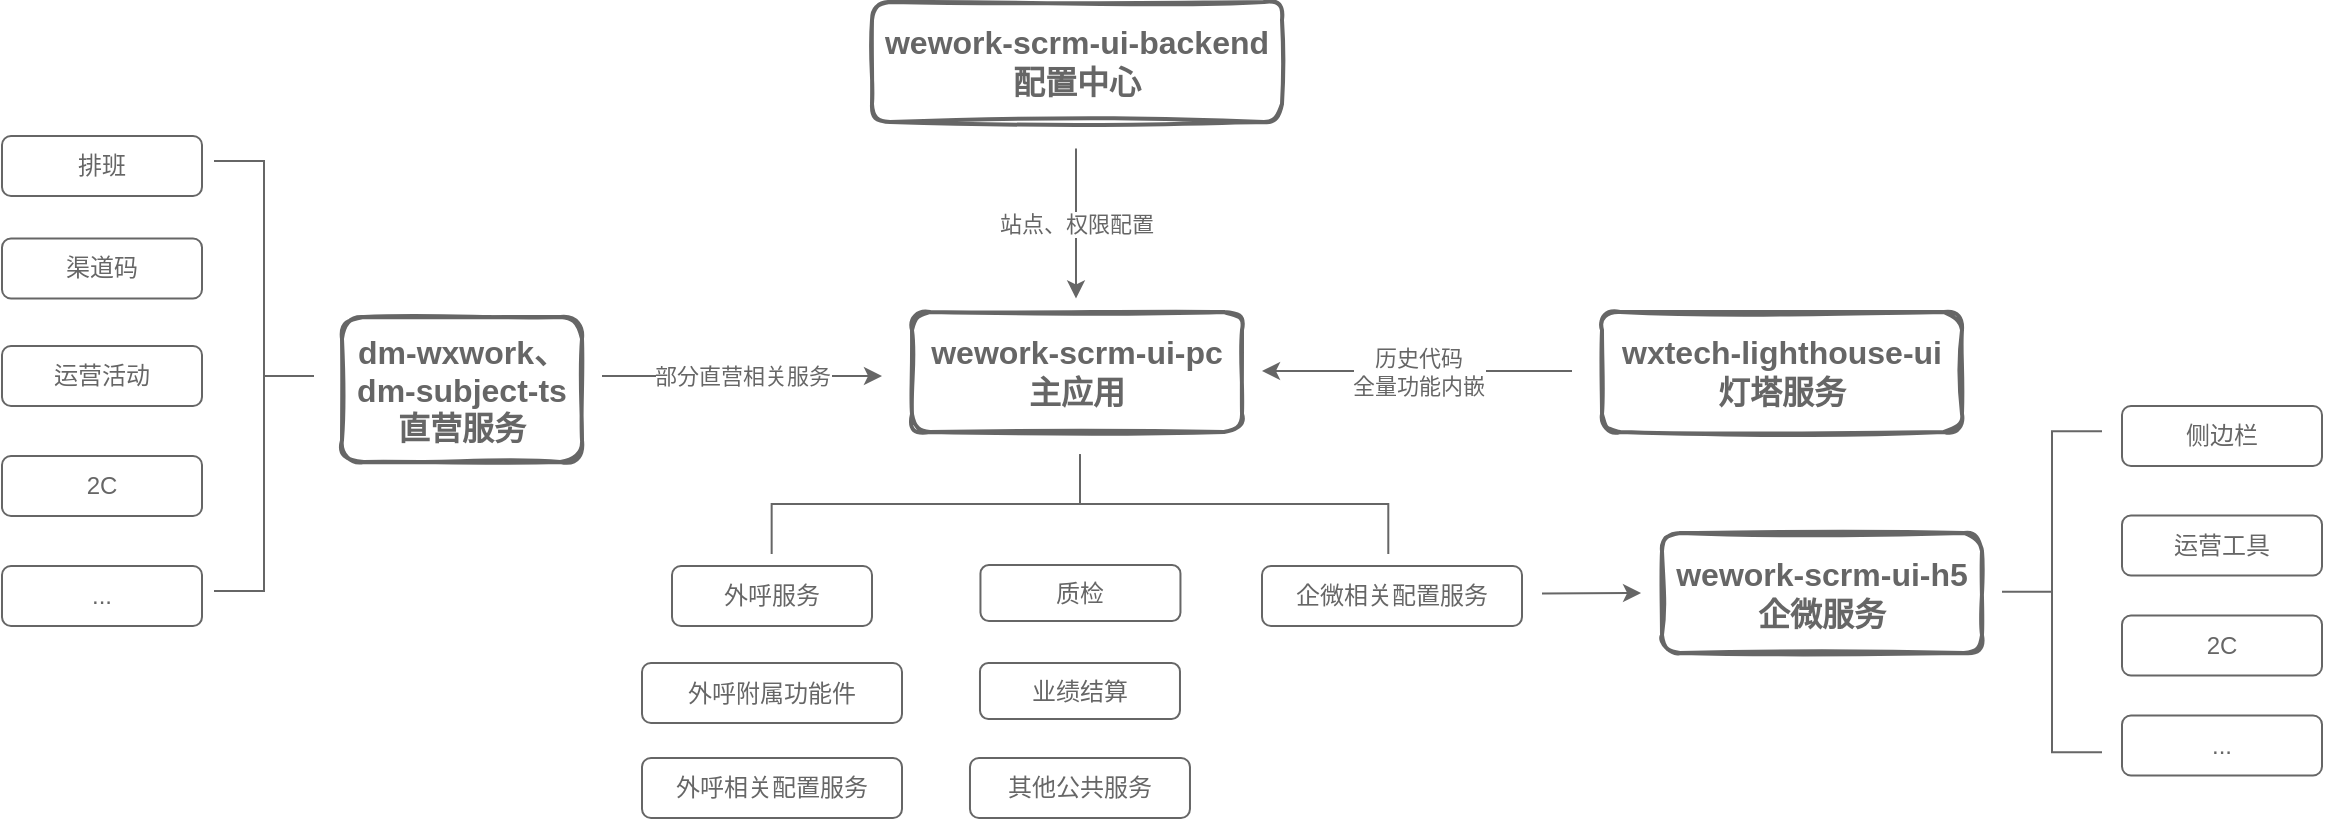 <mxfile version="16.5.6" type="github">
  <diagram id="1Bjc22vgshn85FlFiUWT" name="Page-1">
    <mxGraphModel dx="1298" dy="777" grid="0" gridSize="10" guides="1" tooltips="1" connect="1" arrows="1" fold="1" page="1" pageScale="1" pageWidth="1654" pageHeight="2336" background="none" math="0" shadow="0">
      <root>
        <mxCell id="0" />
        <mxCell id="1" parent="0" />
        <mxCell id="oH6AIqtN7AquyjuAyir9-9" value="&lt;font style=&quot;font-size: 16px&quot;&gt;&lt;b&gt;wework-scrm-ui-backend&lt;br&gt;配置中心&lt;br&gt;&lt;/b&gt;&lt;/font&gt;" style="rounded=1;whiteSpace=wrap;html=1;strokeWidth=2;fillWeight=4;hachureGap=8;hachureAngle=45;sketch=1;fillStyle=hachure;fillColor=none;strokeColor=#666;fontColor=#666;" vertex="1" parent="1">
          <mxGeometry x="491" y="87" width="205" height="60" as="geometry" />
        </mxCell>
        <mxCell id="oH6AIqtN7AquyjuAyir9-10" value="站点、权限配置" style="endArrow=classic;html=1;rounded=0;strokeColor=#666;fontColor=#666;" edge="1" parent="1">
          <mxGeometry relative="1" as="geometry">
            <mxPoint x="593" y="160.25" as="sourcePoint" />
            <mxPoint x="593" y="235.25" as="targetPoint" />
          </mxGeometry>
        </mxCell>
        <mxCell id="oH6AIqtN7AquyjuAyir9-12" value="&lt;b style=&quot;font-size: 16px;&quot;&gt;wework-scrm-ui-pc&lt;br&gt;主应用&lt;br&gt;&lt;/b&gt;" style="rounded=1;whiteSpace=wrap;html=1;strokeWidth=2;fillWeight=4;hachureGap=8;hachureAngle=45;sketch=1;fillColor=none;strokeColor=#666;fontColor=#666;" vertex="1" parent="1">
          <mxGeometry x="511" y="242" width="165" height="60" as="geometry" />
        </mxCell>
        <mxCell id="oH6AIqtN7AquyjuAyir9-13" value="&lt;font&gt;&lt;b style=&quot;font-size: 16px&quot;&gt;dm-wxwork、&lt;/b&gt;&lt;br&gt;&lt;span style=&quot;font-size: 16px&quot;&gt;&lt;b&gt;dm-subject-ts&lt;br&gt;&lt;/b&gt;&lt;/span&gt;&lt;b&gt;&lt;font style=&quot;font-size: 16px&quot;&gt;直营服务&lt;/font&gt;&lt;/b&gt;&lt;br&gt;&lt;/font&gt;" style="rounded=1;whiteSpace=wrap;html=1;strokeWidth=2;fillWeight=4;hachureGap=8;hachureAngle=45;sketch=1;fillColor=none;strokeColor=#666;fontColor=#666;" vertex="1" parent="1">
          <mxGeometry x="226" y="244.5" width="120" height="72.5" as="geometry" />
        </mxCell>
        <mxCell id="oH6AIqtN7AquyjuAyir9-14" value="&lt;b style=&quot;font-size: 16px;&quot;&gt;wework-scrm-ui-h5&lt;br&gt;企微服务&lt;br&gt;&lt;/b&gt;" style="rounded=1;whiteSpace=wrap;html=1;strokeWidth=2;fillWeight=4;hachureGap=8;hachureAngle=45;sketch=1;fillColor=none;strokeColor=#666;fontColor=#666;" vertex="1" parent="1">
          <mxGeometry x="886" y="352.5" width="160" height="60" as="geometry" />
        </mxCell>
        <mxCell id="oH6AIqtN7AquyjuAyir9-15" value="部分直营相关服务" style="endArrow=classic;html=1;rounded=0;strokeColor=#666;fontColor=#666;" edge="1" parent="1">
          <mxGeometry relative="1" as="geometry">
            <mxPoint x="356" y="274" as="sourcePoint" />
            <mxPoint x="496" y="274" as="targetPoint" />
          </mxGeometry>
        </mxCell>
        <mxCell id="oH6AIqtN7AquyjuAyir9-20" value="外呼服务" style="text;html=1;whiteSpace=wrap;verticalAlign=middle;overflow=hidden;rounded=1;align=center;fillColor=none;strokeColor=#666;fontColor=#666;" vertex="1" parent="1">
          <mxGeometry x="391" y="369" width="100" height="30" as="geometry" />
        </mxCell>
        <mxCell id="oH6AIqtN7AquyjuAyir9-28" value="外呼附属功能件" style="text;html=1;whiteSpace=wrap;verticalAlign=middle;overflow=hidden;strokeColor=#666;rounded=1;align=center;fontColor=#666;" vertex="1" parent="1">
          <mxGeometry x="376" y="417.5" width="130" height="30" as="geometry" />
        </mxCell>
        <mxCell id="oH6AIqtN7AquyjuAyir9-36" value="侧边栏" style="text;html=1;whiteSpace=wrap;verticalAlign=middle;overflow=hidden;rounded=1;align=center;fillColor=none;strokeColor=#666;fontColor=#666;" vertex="1" parent="1">
          <mxGeometry x="1116" y="289" width="100" height="30" as="geometry" />
        </mxCell>
        <mxCell id="oH6AIqtN7AquyjuAyir9-37" value="运营工具" style="text;html=1;whiteSpace=wrap;verticalAlign=middle;overflow=hidden;rounded=1;align=center;fillColor=none;strokeColor=#666;fontColor=#666;" vertex="1" parent="1">
          <mxGeometry x="1116" y="343.74" width="100" height="30" as="geometry" />
        </mxCell>
        <mxCell id="oH6AIqtN7AquyjuAyir9-38" value="2C" style="text;html=1;whiteSpace=wrap;verticalAlign=middle;overflow=hidden;rounded=1;align=center;fillColor=none;strokeColor=#666;fontColor=#666;" vertex="1" parent="1">
          <mxGeometry x="1116" y="393.74" width="100" height="30" as="geometry" />
        </mxCell>
        <mxCell id="oH6AIqtN7AquyjuAyir9-39" value="&lt;b&gt;&lt;font style=&quot;font-size: 16px&quot;&gt;wxtech-lighthouse-ui&lt;br&gt;灯塔服务&lt;br&gt;&lt;/font&gt;&lt;/b&gt;" style="rounded=1;whiteSpace=wrap;html=1;strokeWidth=2;fillWeight=4;hachureGap=8;hachureAngle=45;sketch=1;fillColor=none;strokeColor=#666;fontColor=#666;" vertex="1" parent="1">
          <mxGeometry x="856" y="242" width="180" height="60" as="geometry" />
        </mxCell>
        <mxCell id="oH6AIqtN7AquyjuAyir9-40" value="历史代码&lt;br&gt;全量功能内嵌" style="endArrow=classic;html=1;rounded=0;strokeColor=#666;fontColor=#666;" edge="1" parent="1">
          <mxGeometry relative="1" as="geometry">
            <mxPoint x="841" y="271.5" as="sourcePoint" />
            <mxPoint x="686" y="271.5" as="targetPoint" />
          </mxGeometry>
        </mxCell>
        <mxCell id="oH6AIqtN7AquyjuAyir9-43" value="排班" style="text;html=1;whiteSpace=wrap;verticalAlign=middle;overflow=hidden;rounded=1;align=center;fillColor=none;strokeColor=#666;fontColor=#666;" vertex="1" parent="1">
          <mxGeometry x="56" y="154" width="100" height="30" as="geometry" />
        </mxCell>
        <mxCell id="oH6AIqtN7AquyjuAyir9-44" value="渠道码" style="text;html=1;whiteSpace=wrap;verticalAlign=middle;overflow=hidden;rounded=1;align=center;fillColor=none;strokeColor=#666;fontColor=#666;" vertex="1" parent="1">
          <mxGeometry x="56" y="205.25" width="100" height="30" as="geometry" />
        </mxCell>
        <mxCell id="oH6AIqtN7AquyjuAyir9-45" value="运营活动" style="text;html=1;whiteSpace=wrap;verticalAlign=middle;overflow=hidden;rounded=1;align=center;fillColor=none;strokeColor=#666;fontColor=#666;" vertex="1" parent="1">
          <mxGeometry x="56" y="259" width="100" height="30" as="geometry" />
        </mxCell>
        <mxCell id="oH6AIqtN7AquyjuAyir9-46" value="2C" style="text;html=1;whiteSpace=wrap;verticalAlign=middle;overflow=hidden;rounded=1;align=center;fillColor=none;strokeColor=#666;fontColor=#666;" vertex="1" parent="1">
          <mxGeometry x="56" y="314" width="100" height="30" as="geometry" />
        </mxCell>
        <mxCell id="oH6AIqtN7AquyjuAyir9-47" value="..." style="text;html=1;whiteSpace=wrap;verticalAlign=middle;overflow=hidden;rounded=1;align=center;fillColor=none;strokeColor=#666;fontColor=#666;" vertex="1" parent="1">
          <mxGeometry x="56" y="369" width="100" height="30" as="geometry" />
        </mxCell>
        <mxCell id="oH6AIqtN7AquyjuAyir9-48" value="..." style="text;html=1;whiteSpace=wrap;verticalAlign=middle;overflow=hidden;rounded=1;align=center;fillColor=none;strokeColor=#666;fontColor=#666;" vertex="1" parent="1">
          <mxGeometry x="1116" y="443.74" width="100" height="30" as="geometry" />
        </mxCell>
        <mxCell id="oH6AIqtN7AquyjuAyir9-54" value="" style="strokeWidth=1;html=1;shape=mxgraph.flowchart.annotation_2;align=left;labelPosition=right;pointerEvents=1;rounded=1;labelBackgroundColor=#FFFFFF;fillStyle=hachure;fontSize=16;direction=west;strokeColor=#666;fontColor=#666;" vertex="1" parent="1">
          <mxGeometry x="162" y="166.5" width="50" height="215" as="geometry" />
        </mxCell>
        <mxCell id="oH6AIqtN7AquyjuAyir9-55" value="" style="strokeWidth=1;html=1;shape=mxgraph.flowchart.annotation_2;align=left;labelPosition=right;pointerEvents=1;rounded=1;labelBackgroundColor=#FFFFFF;fillStyle=hachure;fontSize=16;direction=west;rotation=-180;strokeColor=#666;fontColor=#666;" vertex="1" parent="1">
          <mxGeometry x="1056" y="301.62" width="50" height="160.5" as="geometry" />
        </mxCell>
        <mxCell id="oH6AIqtN7AquyjuAyir9-56" value="" style="strokeWidth=1;html=1;shape=mxgraph.flowchart.annotation_2;align=left;labelPosition=right;pointerEvents=1;rounded=1;labelBackgroundColor=#FFFFFF;fillStyle=hachure;fontSize=16;direction=west;rotation=-90;strokeColor=#666;fontColor=#666;" vertex="1" parent="1">
          <mxGeometry x="569.99" y="183.86" width="50" height="308.32" as="geometry" />
        </mxCell>
        <mxCell id="oH6AIqtN7AquyjuAyir9-59" value="外呼相关配置服务" style="text;html=1;whiteSpace=wrap;verticalAlign=middle;overflow=hidden;strokeColor=#666;rounded=1;align=center;fontColor=#666;" vertex="1" parent="1">
          <mxGeometry x="376" y="465" width="130" height="30" as="geometry" />
        </mxCell>
        <mxCell id="oH6AIqtN7AquyjuAyir9-60" value="企微相关配置服务" style="text;html=1;whiteSpace=wrap;verticalAlign=middle;overflow=hidden;strokeColor=#666;rounded=1;align=center;fontColor=#666;" vertex="1" parent="1">
          <mxGeometry x="686" y="369" width="130" height="30" as="geometry" />
        </mxCell>
        <mxCell id="oH6AIqtN7AquyjuAyir9-64" value="" style="endArrow=classic;html=1;rounded=0;fontSize=16;fontColor=#666;strokeColor=#666;" edge="1" parent="1">
          <mxGeometry width="50" height="50" relative="1" as="geometry">
            <mxPoint x="826" y="382.74" as="sourcePoint" />
            <mxPoint x="875.53" y="382.5" as="targetPoint" />
            <Array as="points">
              <mxPoint x="875.53" y="382.5" />
            </Array>
          </mxGeometry>
        </mxCell>
        <mxCell id="oH6AIqtN7AquyjuAyir9-67" value="质检" style="text;html=1;whiteSpace=wrap;verticalAlign=middle;overflow=hidden;rounded=1;align=center;fillColor=none;strokeColor=#666;fontColor=#666;" vertex="1" parent="1">
          <mxGeometry x="545.23" y="368.5" width="100" height="28" as="geometry" />
        </mxCell>
        <mxCell id="oH6AIqtN7AquyjuAyir9-68" value="业绩结算" style="text;html=1;whiteSpace=wrap;verticalAlign=middle;overflow=hidden;rounded=1;align=center;fillColor=none;strokeColor=#666;fontColor=#666;" vertex="1" parent="1">
          <mxGeometry x="544.99" y="417.5" width="100" height="28" as="geometry" />
        </mxCell>
        <mxCell id="oH6AIqtN7AquyjuAyir9-69" value="其他公共服务" style="text;html=1;whiteSpace=wrap;verticalAlign=middle;overflow=hidden;strokeColor=#666;rounded=1;align=center;fontColor=#666;" vertex="1" parent="1">
          <mxGeometry x="539.99" y="465" width="110" height="30" as="geometry" />
        </mxCell>
      </root>
    </mxGraphModel>
  </diagram>
</mxfile>
